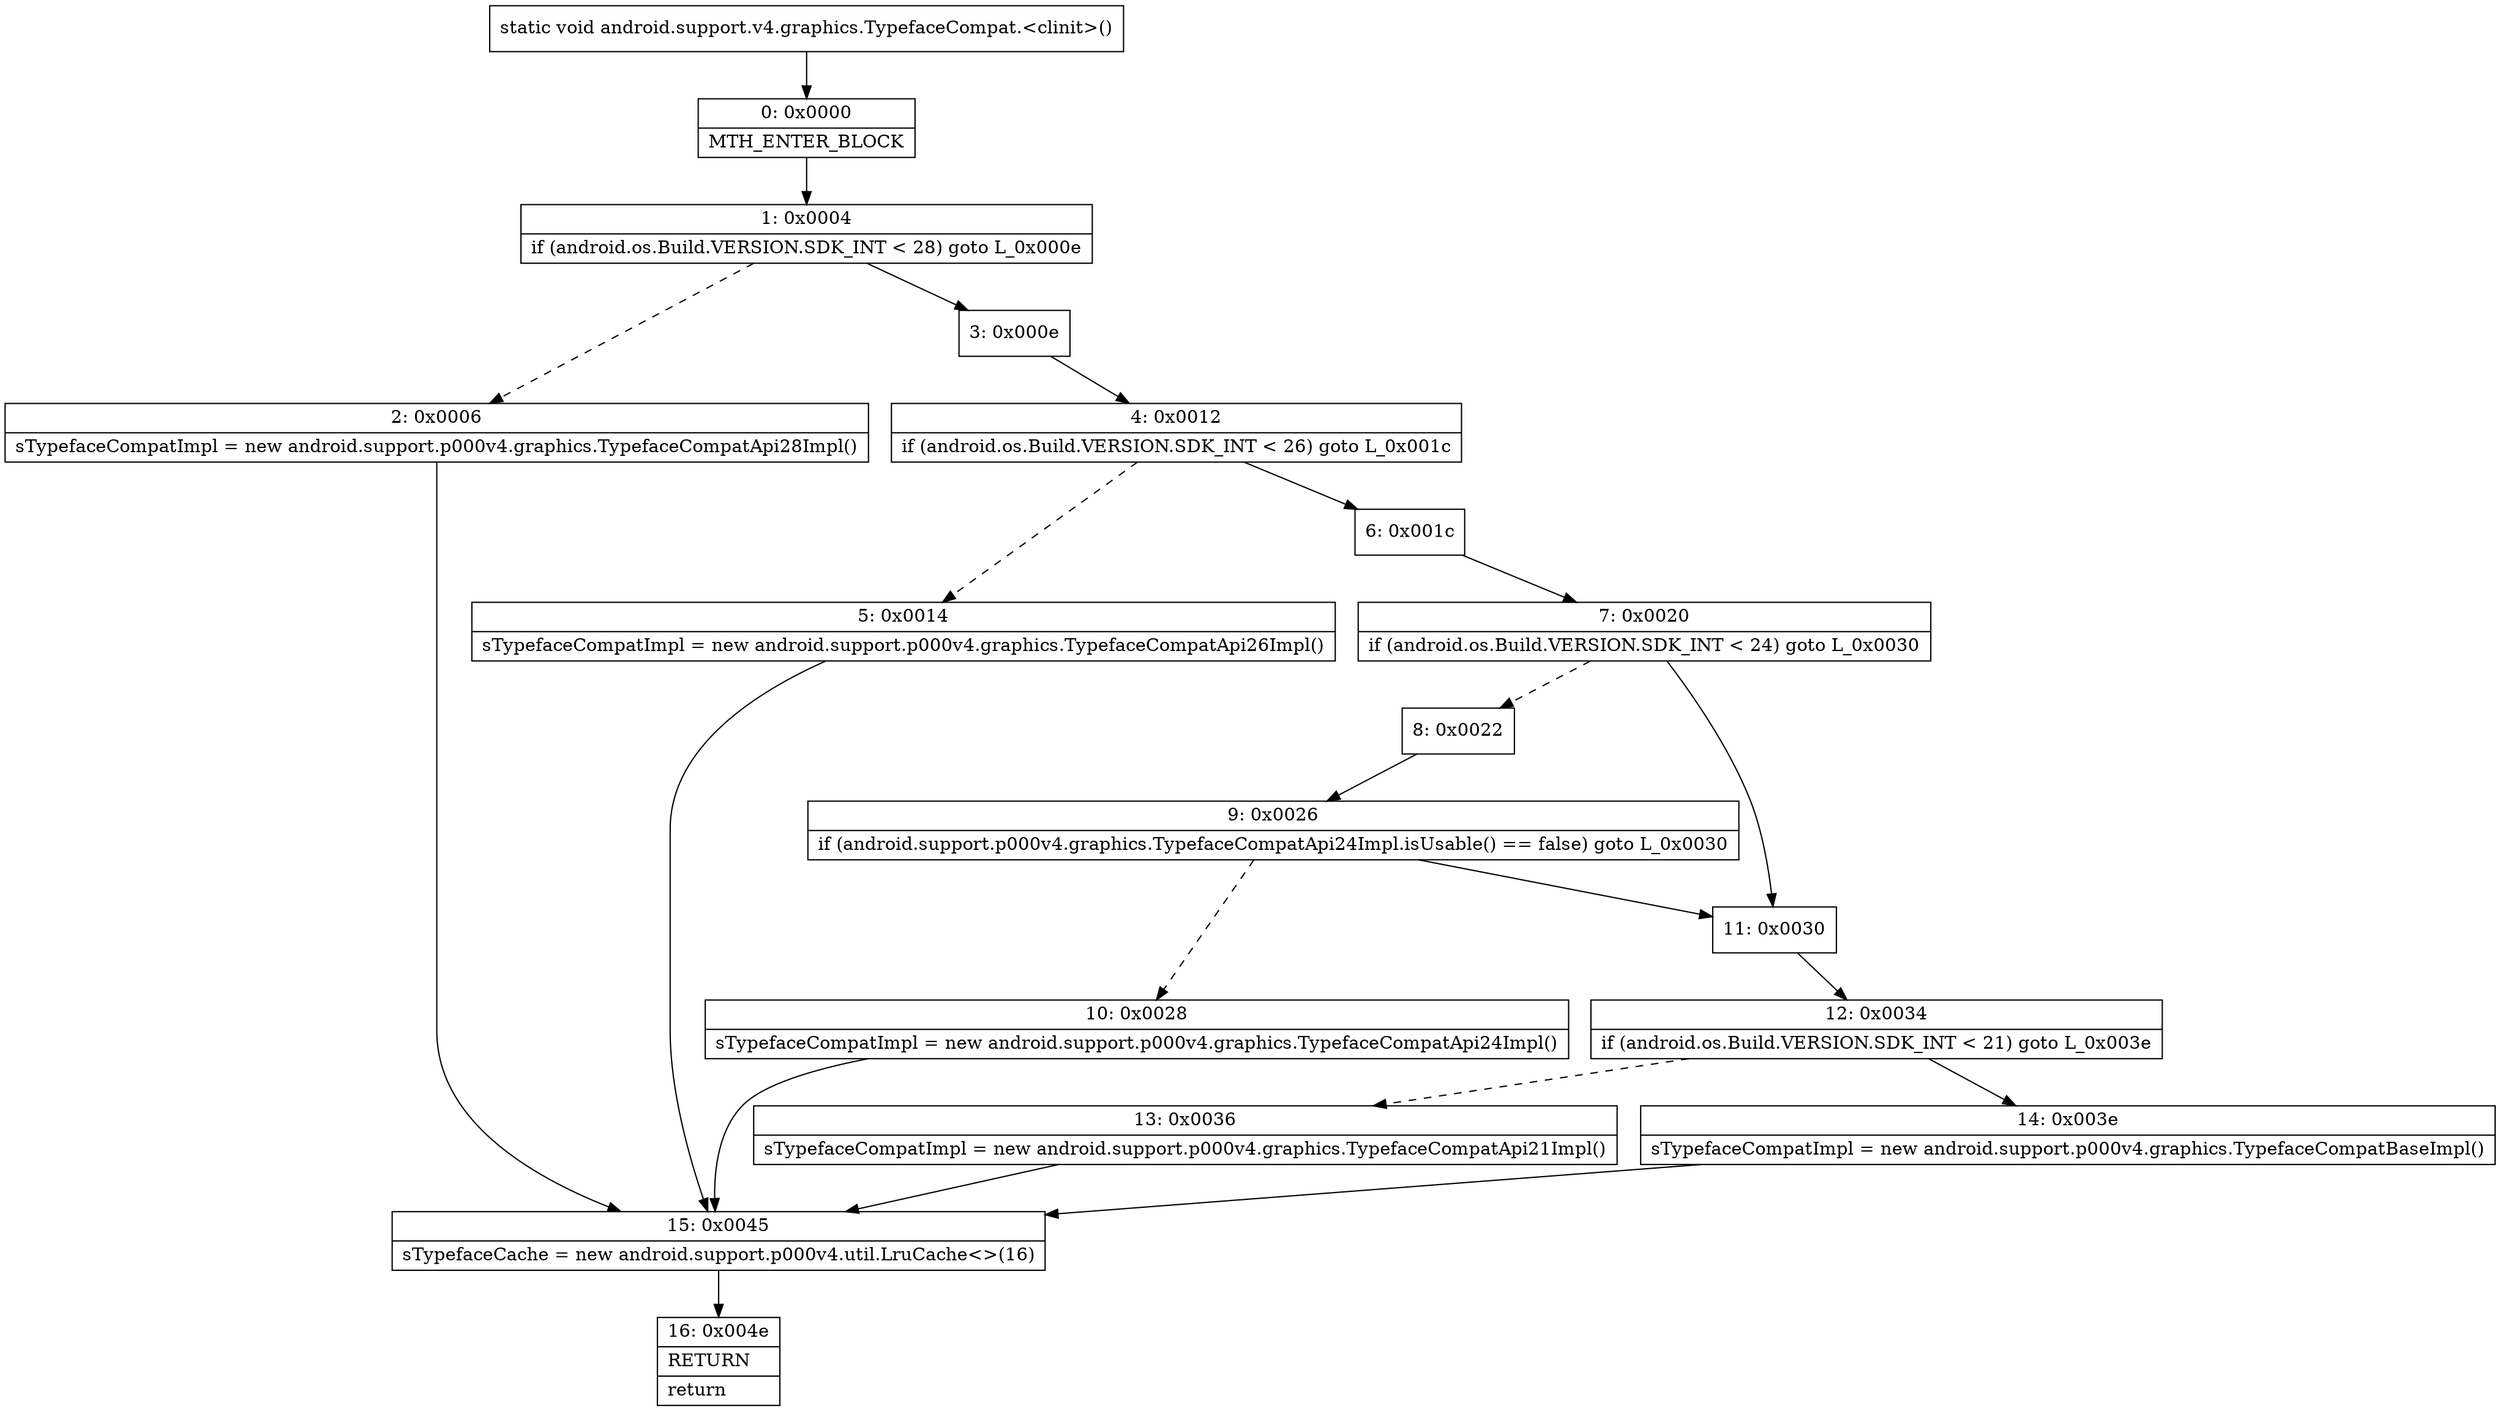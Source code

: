 digraph "CFG forandroid.support.v4.graphics.TypefaceCompat.\<clinit\>()V" {
Node_0 [shape=record,label="{0\:\ 0x0000|MTH_ENTER_BLOCK\l}"];
Node_1 [shape=record,label="{1\:\ 0x0004|if (android.os.Build.VERSION.SDK_INT \< 28) goto L_0x000e\l}"];
Node_2 [shape=record,label="{2\:\ 0x0006|sTypefaceCompatImpl = new android.support.p000v4.graphics.TypefaceCompatApi28Impl()\l}"];
Node_3 [shape=record,label="{3\:\ 0x000e}"];
Node_4 [shape=record,label="{4\:\ 0x0012|if (android.os.Build.VERSION.SDK_INT \< 26) goto L_0x001c\l}"];
Node_5 [shape=record,label="{5\:\ 0x0014|sTypefaceCompatImpl = new android.support.p000v4.graphics.TypefaceCompatApi26Impl()\l}"];
Node_6 [shape=record,label="{6\:\ 0x001c}"];
Node_7 [shape=record,label="{7\:\ 0x0020|if (android.os.Build.VERSION.SDK_INT \< 24) goto L_0x0030\l}"];
Node_8 [shape=record,label="{8\:\ 0x0022}"];
Node_9 [shape=record,label="{9\:\ 0x0026|if (android.support.p000v4.graphics.TypefaceCompatApi24Impl.isUsable() == false) goto L_0x0030\l}"];
Node_10 [shape=record,label="{10\:\ 0x0028|sTypefaceCompatImpl = new android.support.p000v4.graphics.TypefaceCompatApi24Impl()\l}"];
Node_11 [shape=record,label="{11\:\ 0x0030}"];
Node_12 [shape=record,label="{12\:\ 0x0034|if (android.os.Build.VERSION.SDK_INT \< 21) goto L_0x003e\l}"];
Node_13 [shape=record,label="{13\:\ 0x0036|sTypefaceCompatImpl = new android.support.p000v4.graphics.TypefaceCompatApi21Impl()\l}"];
Node_14 [shape=record,label="{14\:\ 0x003e|sTypefaceCompatImpl = new android.support.p000v4.graphics.TypefaceCompatBaseImpl()\l}"];
Node_15 [shape=record,label="{15\:\ 0x0045|sTypefaceCache = new android.support.p000v4.util.LruCache\<\>(16)\l}"];
Node_16 [shape=record,label="{16\:\ 0x004e|RETURN\l|return\l}"];
MethodNode[shape=record,label="{static void android.support.v4.graphics.TypefaceCompat.\<clinit\>() }"];
MethodNode -> Node_0;
Node_0 -> Node_1;
Node_1 -> Node_2[style=dashed];
Node_1 -> Node_3;
Node_2 -> Node_15;
Node_3 -> Node_4;
Node_4 -> Node_5[style=dashed];
Node_4 -> Node_6;
Node_5 -> Node_15;
Node_6 -> Node_7;
Node_7 -> Node_8[style=dashed];
Node_7 -> Node_11;
Node_8 -> Node_9;
Node_9 -> Node_10[style=dashed];
Node_9 -> Node_11;
Node_10 -> Node_15;
Node_11 -> Node_12;
Node_12 -> Node_13[style=dashed];
Node_12 -> Node_14;
Node_13 -> Node_15;
Node_14 -> Node_15;
Node_15 -> Node_16;
}

